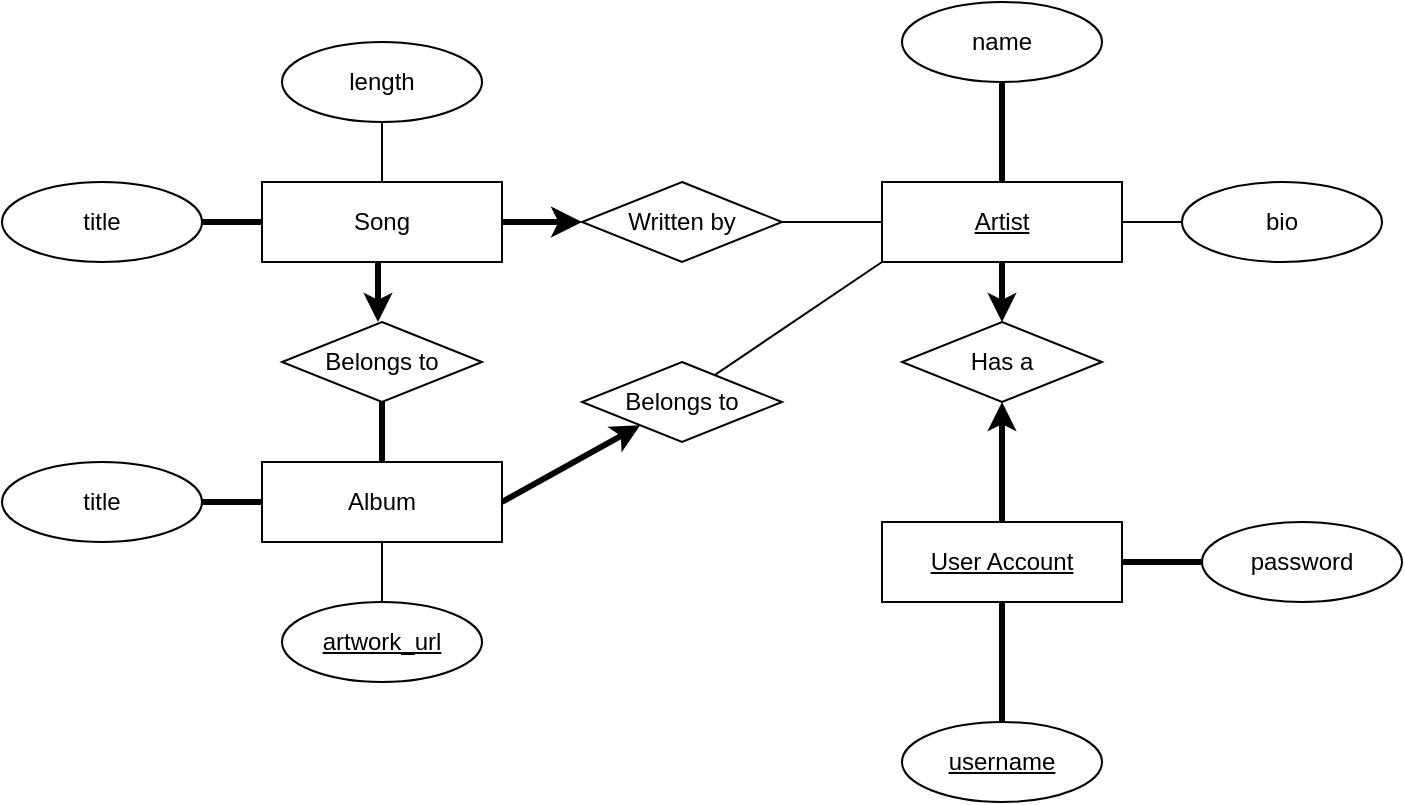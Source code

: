 <mxfile>
    <diagram id="BzPS3JzchcMR_vSxgUfW" name="Page-1">
        <mxGraphModel dx="1030" dy="604" grid="1" gridSize="10" guides="1" tooltips="1" connect="1" arrows="1" fold="1" page="1" pageScale="1" pageWidth="850" pageHeight="1100" math="0" shadow="0">
            <root>
                <mxCell id="0"/>
                <mxCell id="1" parent="0"/>
                <mxCell id="5" value="length" style="ellipse;whiteSpace=wrap;html=1;" parent="1" vertex="1">
                    <mxGeometry x="180" y="40" width="100" height="40" as="geometry"/>
                </mxCell>
                <mxCell id="6" value="" style="edgeStyle=none;html=1;endArrow=classic;endFill=1;strokeWidth=3;" parent="1" source="9" target="11" edge="1">
                    <mxGeometry relative="1" as="geometry"/>
                </mxCell>
                <mxCell id="7" value="" style="edgeStyle=none;html=1;endArrow=none;endFill=0;" parent="1" source="9" target="5" edge="1">
                    <mxGeometry relative="1" as="geometry"/>
                </mxCell>
                <mxCell id="8" value="" style="edgeStyle=none;html=1;endArrow=none;endFill=0;jumpSize=6;strokeWidth=3;" parent="1" source="9" target="10" edge="1">
                    <mxGeometry relative="1" as="geometry"/>
                </mxCell>
                <mxCell id="24" value="" style="edgeStyle=none;html=1;startArrow=none;endArrow=none;endFill=0;strokeWidth=3;" parent="1" source="19" target="22" edge="1">
                    <mxGeometry relative="1" as="geometry"/>
                </mxCell>
                <mxCell id="28" value="" style="edgeStyle=none;jumpSize=6;html=1;strokeWidth=3;startArrow=none;startFill=0;endArrow=classic;endFill=1;startSize=6;endSize=5;" parent="1" edge="1">
                    <mxGeometry relative="1" as="geometry">
                        <mxPoint x="228" y="150" as="sourcePoint"/>
                        <mxPoint x="228" y="180" as="targetPoint"/>
                    </mxGeometry>
                </mxCell>
                <mxCell id="9" value="Song" style="rounded=0;whiteSpace=wrap;html=1;" parent="1" vertex="1">
                    <mxGeometry x="170" y="110" width="120" height="40" as="geometry"/>
                </mxCell>
                <mxCell id="10" value="title" style="ellipse;whiteSpace=wrap;html=1;" parent="1" vertex="1">
                    <mxGeometry x="40" y="110" width="100" height="40" as="geometry"/>
                </mxCell>
                <mxCell id="11" value="Written by" style="rhombus;whiteSpace=wrap;html=1;" parent="1" vertex="1">
                    <mxGeometry x="330" y="110" width="100" height="40" as="geometry"/>
                </mxCell>
                <mxCell id="13" value="" style="edgeStyle=none;html=1;endArrow=none;endFill=0;" parent="1" source="15" target="16" edge="1">
                    <mxGeometry relative="1" as="geometry"/>
                </mxCell>
                <mxCell id="14" value="" style="edgeStyle=none;html=1;endArrow=none;endFill=0;" parent="1" source="15" target="11" edge="1">
                    <mxGeometry relative="1" as="geometry"/>
                </mxCell>
                <mxCell id="30" value="" style="edgeStyle=none;jumpSize=6;html=1;strokeWidth=3;startArrow=none;startFill=0;endArrow=classic;endFill=1;startSize=6;endSize=5;" parent="1" source="15" target="29" edge="1">
                    <mxGeometry relative="1" as="geometry"/>
                </mxCell>
                <mxCell id="15" value="&lt;u&gt;Artist&lt;/u&gt;" style="rounded=0;whiteSpace=wrap;html=1;" parent="1" vertex="1">
                    <mxGeometry x="480" y="110" width="120" height="40" as="geometry"/>
                </mxCell>
                <mxCell id="16" value="bio" style="ellipse;whiteSpace=wrap;html=1;" parent="1" vertex="1">
                    <mxGeometry x="630" y="110" width="100" height="40" as="geometry"/>
                </mxCell>
                <mxCell id="17" value="" style="edgeStyle=none;html=1;endArrow=none;endFill=0;strokeWidth=3;" parent="1" source="18" target="15" edge="1">
                    <mxGeometry relative="1" as="geometry"/>
                </mxCell>
                <mxCell id="18" value="name" style="ellipse;whiteSpace=wrap;html=1;" parent="1" vertex="1">
                    <mxGeometry x="490" y="20" width="100" height="40" as="geometry"/>
                </mxCell>
                <mxCell id="21" value="" style="edgeStyle=none;html=1;endArrow=none;endFill=0;strokeWidth=3;" parent="1" source="22" target="23" edge="1">
                    <mxGeometry relative="1" as="geometry"/>
                </mxCell>
                <mxCell id="40" style="edgeStyle=none;jumpSize=6;html=1;exitX=1;exitY=0.5;exitDx=0;exitDy=0;strokeWidth=3;startArrow=none;startFill=0;endArrow=classic;endFill=1;startSize=6;endSize=5;" parent="1" source="22" target="39" edge="1">
                    <mxGeometry relative="1" as="geometry"/>
                </mxCell>
                <mxCell id="22" value="Album" style="rounded=0;whiteSpace=wrap;html=1;" parent="1" vertex="1">
                    <mxGeometry x="170" y="250" width="120" height="40" as="geometry"/>
                </mxCell>
                <mxCell id="23" value="title" style="ellipse;whiteSpace=wrap;html=1;" parent="1" vertex="1">
                    <mxGeometry x="40" y="250" width="100" height="40" as="geometry"/>
                </mxCell>
                <mxCell id="19" value="Belongs to" style="rhombus;whiteSpace=wrap;html=1;" parent="1" vertex="1">
                    <mxGeometry x="180" y="180" width="100" height="40" as="geometry"/>
                </mxCell>
                <mxCell id="26" value="" style="edgeStyle=none;html=1;endArrow=none;endFill=0;exitX=0.5;exitY=1;exitDx=0;exitDy=0;" parent="1" source="22" target="27" edge="1">
                    <mxGeometry relative="1" as="geometry">
                        <mxPoint x="310" y="340" as="sourcePoint"/>
                    </mxGeometry>
                </mxCell>
                <mxCell id="27" value="&lt;u&gt;artwork_url&lt;/u&gt;" style="ellipse;whiteSpace=wrap;html=1;" parent="1" vertex="1">
                    <mxGeometry x="180" y="320" width="100" height="40" as="geometry"/>
                </mxCell>
                <mxCell id="29" value="Has a" style="rhombus;whiteSpace=wrap;html=1;" parent="1" vertex="1">
                    <mxGeometry x="490" y="180" width="100" height="40" as="geometry"/>
                </mxCell>
                <mxCell id="33" value="" style="edgeStyle=none;html=1;endArrow=none;endFill=0;strokeWidth=3;" parent="1" source="34" target="35" edge="1">
                    <mxGeometry relative="1" as="geometry"/>
                </mxCell>
                <mxCell id="38" style="edgeStyle=none;jumpSize=6;html=1;exitX=0.5;exitY=0;exitDx=0;exitDy=0;entryX=0.5;entryY=1;entryDx=0;entryDy=0;strokeWidth=3;startArrow=none;startFill=0;endArrow=classic;endFill=1;startSize=6;endSize=5;" parent="1" source="34" target="29" edge="1">
                    <mxGeometry relative="1" as="geometry"/>
                </mxCell>
                <mxCell id="34" value="&lt;u&gt;User Account&lt;/u&gt;" style="rounded=0;whiteSpace=wrap;html=1;" parent="1" vertex="1">
                    <mxGeometry x="480" y="280" width="120" height="40" as="geometry"/>
                </mxCell>
                <mxCell id="35" value="password" style="ellipse;whiteSpace=wrap;html=1;" parent="1" vertex="1">
                    <mxGeometry x="640" y="280" width="100" height="40" as="geometry"/>
                </mxCell>
                <mxCell id="36" value="" style="edgeStyle=none;html=1;endArrow=none;endFill=0;strokeWidth=3;" parent="1" source="37" target="34" edge="1">
                    <mxGeometry relative="1" as="geometry"/>
                </mxCell>
                <mxCell id="37" value="&lt;u&gt;username&lt;/u&gt;" style="ellipse;whiteSpace=wrap;html=1;" parent="1" vertex="1">
                    <mxGeometry x="490" y="380" width="100" height="40" as="geometry"/>
                </mxCell>
                <mxCell id="41" style="edgeStyle=none;jumpSize=6;html=1;exitX=0.65;exitY=0.185;exitDx=0;exitDy=0;entryX=0;entryY=1;entryDx=0;entryDy=0;strokeWidth=1;startArrow=none;startFill=0;endArrow=none;endFill=0;startSize=6;endSize=5;exitPerimeter=0;" parent="1" source="39" target="15" edge="1">
                    <mxGeometry relative="1" as="geometry"/>
                </mxCell>
                <mxCell id="39" value="Belongs to" style="rhombus;whiteSpace=wrap;html=1;" parent="1" vertex="1">
                    <mxGeometry x="330" y="200" width="100" height="40" as="geometry"/>
                </mxCell>
            </root>
        </mxGraphModel>
    </diagram>
</mxfile>